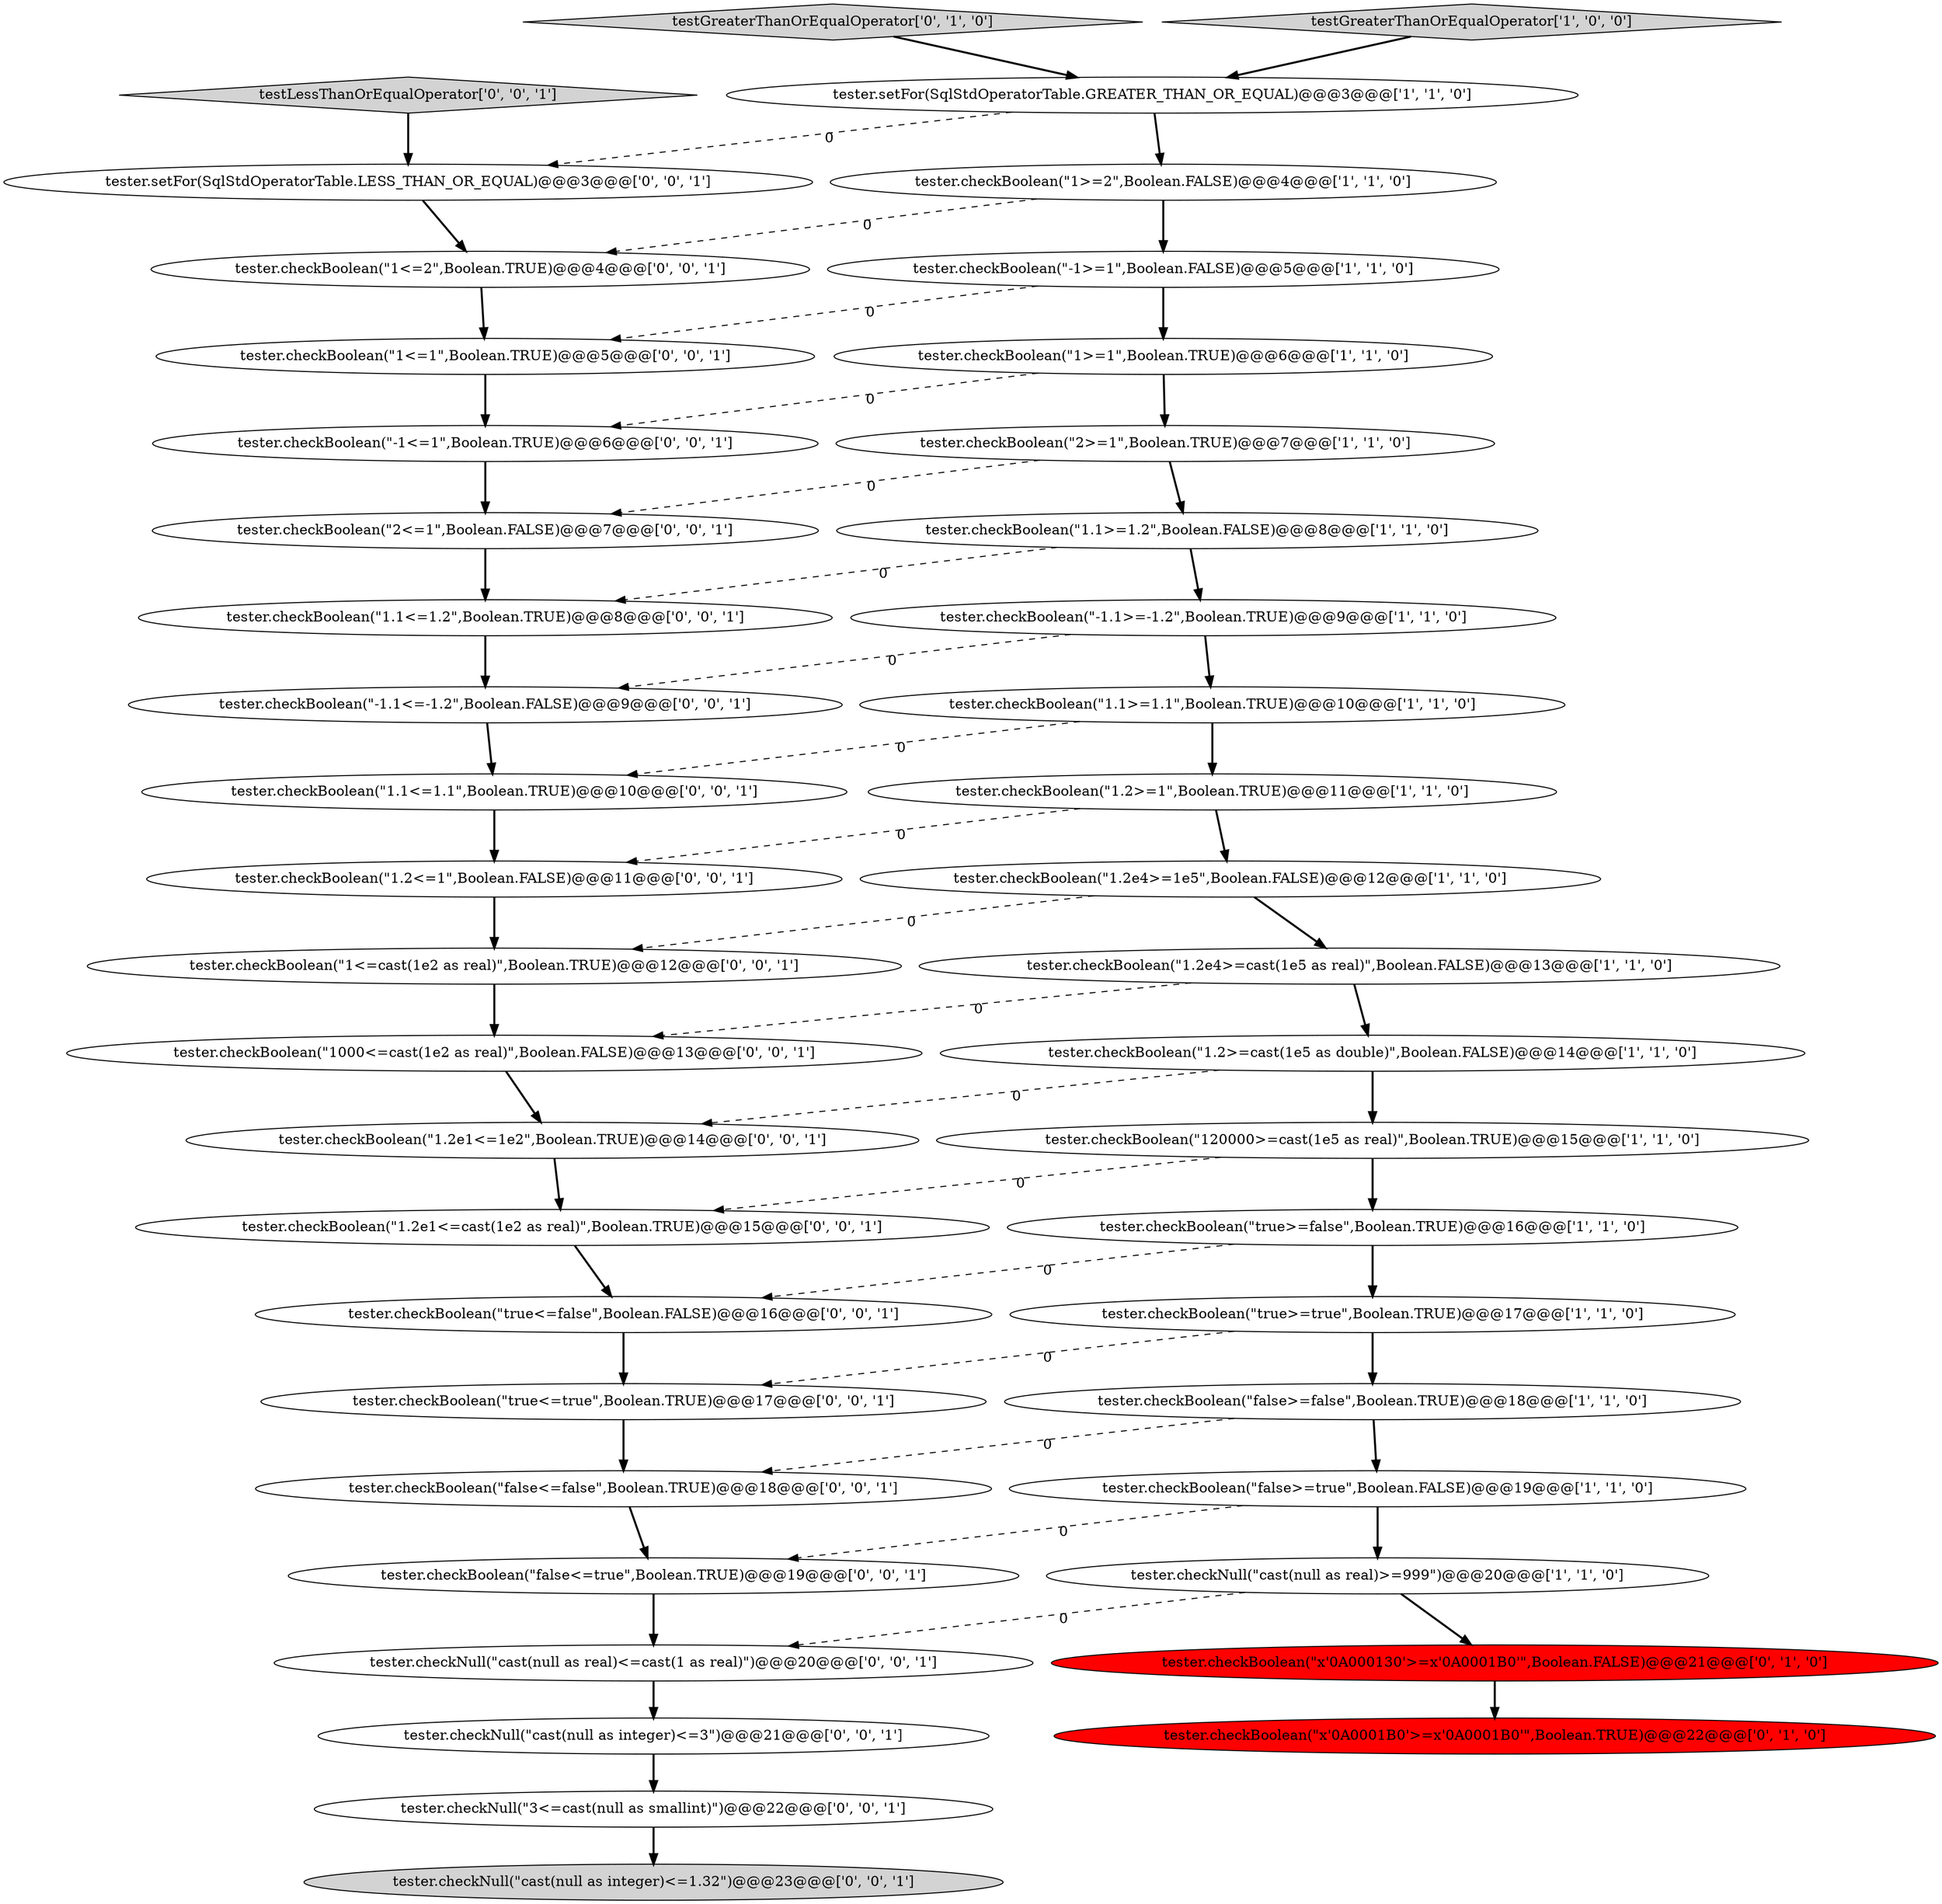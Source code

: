 digraph {
28 [style = filled, label = "tester.checkBoolean(\"false<=false\",Boolean.TRUE)@@@18@@@['0', '0', '1']", fillcolor = white, shape = ellipse image = "AAA0AAABBB3BBB"];
15 [style = filled, label = "tester.checkBoolean(\"1>=2\",Boolean.FALSE)@@@4@@@['1', '1', '0']", fillcolor = white, shape = ellipse image = "AAA0AAABBB1BBB"];
19 [style = filled, label = "tester.checkBoolean(\"x'0A000130'>=x'0A0001B0'\",Boolean.FALSE)@@@21@@@['0', '1', '0']", fillcolor = red, shape = ellipse image = "AAA1AAABBB2BBB"];
38 [style = filled, label = "tester.checkNull(\"3<=cast(null as smallint)\")@@@22@@@['0', '0', '1']", fillcolor = white, shape = ellipse image = "AAA0AAABBB3BBB"];
31 [style = filled, label = "tester.checkBoolean(\"-1<=1\",Boolean.TRUE)@@@6@@@['0', '0', '1']", fillcolor = white, shape = ellipse image = "AAA0AAABBB3BBB"];
12 [style = filled, label = "tester.checkBoolean(\"1.2e4>=1e5\",Boolean.FALSE)@@@12@@@['1', '1', '0']", fillcolor = white, shape = ellipse image = "AAA0AAABBB1BBB"];
4 [style = filled, label = "tester.checkBoolean(\"-1.1>=-1.2\",Boolean.TRUE)@@@9@@@['1', '1', '0']", fillcolor = white, shape = ellipse image = "AAA0AAABBB1BBB"];
23 [style = filled, label = "tester.checkBoolean(\"1000<=cast(1e2 as real)\",Boolean.FALSE)@@@13@@@['0', '0', '1']", fillcolor = white, shape = ellipse image = "AAA0AAABBB3BBB"];
0 [style = filled, label = "tester.checkBoolean(\"1.2>=cast(1e5 as double)\",Boolean.FALSE)@@@14@@@['1', '1', '0']", fillcolor = white, shape = ellipse image = "AAA0AAABBB1BBB"];
26 [style = filled, label = "tester.checkBoolean(\"2<=1\",Boolean.FALSE)@@@7@@@['0', '0', '1']", fillcolor = white, shape = ellipse image = "AAA0AAABBB3BBB"];
30 [style = filled, label = "tester.checkBoolean(\"1<=2\",Boolean.TRUE)@@@4@@@['0', '0', '1']", fillcolor = white, shape = ellipse image = "AAA0AAABBB3BBB"];
32 [style = filled, label = "tester.checkBoolean(\"1.2e1<=1e2\",Boolean.TRUE)@@@14@@@['0', '0', '1']", fillcolor = white, shape = ellipse image = "AAA0AAABBB3BBB"];
39 [style = filled, label = "testLessThanOrEqualOperator['0', '0', '1']", fillcolor = lightgray, shape = diamond image = "AAA0AAABBB3BBB"];
33 [style = filled, label = "tester.checkBoolean(\"1.2e1<=cast(1e2 as real)\",Boolean.TRUE)@@@15@@@['0', '0', '1']", fillcolor = white, shape = ellipse image = "AAA0AAABBB3BBB"];
22 [style = filled, label = "tester.checkNull(\"cast(null as integer)<=3\")@@@21@@@['0', '0', '1']", fillcolor = white, shape = ellipse image = "AAA0AAABBB3BBB"];
25 [style = filled, label = "tester.checkBoolean(\"1.1<=1.2\",Boolean.TRUE)@@@8@@@['0', '0', '1']", fillcolor = white, shape = ellipse image = "AAA0AAABBB3BBB"];
16 [style = filled, label = "tester.checkBoolean(\"1.1>=1.1\",Boolean.TRUE)@@@10@@@['1', '1', '0']", fillcolor = white, shape = ellipse image = "AAA0AAABBB1BBB"];
10 [style = filled, label = "tester.checkBoolean(\"false>=false\",Boolean.TRUE)@@@18@@@['1', '1', '0']", fillcolor = white, shape = ellipse image = "AAA0AAABBB1BBB"];
42 [style = filled, label = "tester.checkBoolean(\"1.1<=1.1\",Boolean.TRUE)@@@10@@@['0', '0', '1']", fillcolor = white, shape = ellipse image = "AAA0AAABBB3BBB"];
36 [style = filled, label = "tester.checkBoolean(\"1<=1\",Boolean.TRUE)@@@5@@@['0', '0', '1']", fillcolor = white, shape = ellipse image = "AAA0AAABBB3BBB"];
13 [style = filled, label = "tester.checkBoolean(\"1>=1\",Boolean.TRUE)@@@6@@@['1', '1', '0']", fillcolor = white, shape = ellipse image = "AAA0AAABBB1BBB"];
6 [style = filled, label = "tester.checkBoolean(\"120000>=cast(1e5 as real)\",Boolean.TRUE)@@@15@@@['1', '1', '0']", fillcolor = white, shape = ellipse image = "AAA0AAABBB1BBB"];
7 [style = filled, label = "tester.checkBoolean(\"true>=true\",Boolean.TRUE)@@@17@@@['1', '1', '0']", fillcolor = white, shape = ellipse image = "AAA0AAABBB1BBB"];
27 [style = filled, label = "tester.checkBoolean(\"1.2<=1\",Boolean.FALSE)@@@11@@@['0', '0', '1']", fillcolor = white, shape = ellipse image = "AAA0AAABBB3BBB"];
35 [style = filled, label = "tester.setFor(SqlStdOperatorTable.LESS_THAN_OR_EQUAL)@@@3@@@['0', '0', '1']", fillcolor = white, shape = ellipse image = "AAA0AAABBB3BBB"];
24 [style = filled, label = "tester.checkNull(\"cast(null as real)<=cast(1 as real)\")@@@20@@@['0', '0', '1']", fillcolor = white, shape = ellipse image = "AAA0AAABBB3BBB"];
5 [style = filled, label = "tester.checkNull(\"cast(null as real)>=999\")@@@20@@@['1', '1', '0']", fillcolor = white, shape = ellipse image = "AAA0AAABBB1BBB"];
43 [style = filled, label = "tester.checkBoolean(\"1<=cast(1e2 as real)\",Boolean.TRUE)@@@12@@@['0', '0', '1']", fillcolor = white, shape = ellipse image = "AAA0AAABBB3BBB"];
17 [style = filled, label = "tester.checkBoolean(\"false>=true\",Boolean.FALSE)@@@19@@@['1', '1', '0']", fillcolor = white, shape = ellipse image = "AAA0AAABBB1BBB"];
41 [style = filled, label = "tester.checkNull(\"cast(null as integer)<=1.32\")@@@23@@@['0', '0', '1']", fillcolor = lightgray, shape = ellipse image = "AAA0AAABBB3BBB"];
3 [style = filled, label = "tester.setFor(SqlStdOperatorTable.GREATER_THAN_OR_EQUAL)@@@3@@@['1', '1', '0']", fillcolor = white, shape = ellipse image = "AAA0AAABBB1BBB"];
1 [style = filled, label = "tester.checkBoolean(\"1.1>=1.2\",Boolean.FALSE)@@@8@@@['1', '1', '0']", fillcolor = white, shape = ellipse image = "AAA0AAABBB1BBB"];
8 [style = filled, label = "tester.checkBoolean(\"-1>=1\",Boolean.FALSE)@@@5@@@['1', '1', '0']", fillcolor = white, shape = ellipse image = "AAA0AAABBB1BBB"];
9 [style = filled, label = "tester.checkBoolean(\"1.2e4>=cast(1e5 as real)\",Boolean.FALSE)@@@13@@@['1', '1', '0']", fillcolor = white, shape = ellipse image = "AAA0AAABBB1BBB"];
37 [style = filled, label = "tester.checkBoolean(\"-1.1<=-1.2\",Boolean.FALSE)@@@9@@@['0', '0', '1']", fillcolor = white, shape = ellipse image = "AAA0AAABBB3BBB"];
18 [style = filled, label = "tester.checkBoolean(\"1.2>=1\",Boolean.TRUE)@@@11@@@['1', '1', '0']", fillcolor = white, shape = ellipse image = "AAA0AAABBB1BBB"];
20 [style = filled, label = "testGreaterThanOrEqualOperator['0', '1', '0']", fillcolor = lightgray, shape = diamond image = "AAA0AAABBB2BBB"];
2 [style = filled, label = "tester.checkBoolean(\"true>=false\",Boolean.TRUE)@@@16@@@['1', '1', '0']", fillcolor = white, shape = ellipse image = "AAA0AAABBB1BBB"];
11 [style = filled, label = "tester.checkBoolean(\"2>=1\",Boolean.TRUE)@@@7@@@['1', '1', '0']", fillcolor = white, shape = ellipse image = "AAA0AAABBB1BBB"];
14 [style = filled, label = "testGreaterThanOrEqualOperator['1', '0', '0']", fillcolor = lightgray, shape = diamond image = "AAA0AAABBB1BBB"];
40 [style = filled, label = "tester.checkBoolean(\"false<=true\",Boolean.TRUE)@@@19@@@['0', '0', '1']", fillcolor = white, shape = ellipse image = "AAA0AAABBB3BBB"];
34 [style = filled, label = "tester.checkBoolean(\"true<=true\",Boolean.TRUE)@@@17@@@['0', '0', '1']", fillcolor = white, shape = ellipse image = "AAA0AAABBB3BBB"];
21 [style = filled, label = "tester.checkBoolean(\"x'0A0001B0'>=x'0A0001B0'\",Boolean.TRUE)@@@22@@@['0', '1', '0']", fillcolor = red, shape = ellipse image = "AAA1AAABBB2BBB"];
29 [style = filled, label = "tester.checkBoolean(\"true<=false\",Boolean.FALSE)@@@16@@@['0', '0', '1']", fillcolor = white, shape = ellipse image = "AAA0AAABBB3BBB"];
14->3 [style = bold, label=""];
1->4 [style = bold, label=""];
17->5 [style = bold, label=""];
16->18 [style = bold, label=""];
28->40 [style = bold, label=""];
27->43 [style = bold, label=""];
9->0 [style = bold, label=""];
3->35 [style = dashed, label="0"];
11->1 [style = bold, label=""];
0->6 [style = bold, label=""];
7->10 [style = bold, label=""];
18->27 [style = dashed, label="0"];
26->25 [style = bold, label=""];
36->31 [style = bold, label=""];
11->26 [style = dashed, label="0"];
16->42 [style = dashed, label="0"];
0->32 [style = dashed, label="0"];
5->24 [style = dashed, label="0"];
18->12 [style = bold, label=""];
23->32 [style = bold, label=""];
15->30 [style = dashed, label="0"];
10->28 [style = dashed, label="0"];
30->36 [style = bold, label=""];
10->17 [style = bold, label=""];
3->15 [style = bold, label=""];
20->3 [style = bold, label=""];
38->41 [style = bold, label=""];
29->34 [style = bold, label=""];
8->36 [style = dashed, label="0"];
12->9 [style = bold, label=""];
24->22 [style = bold, label=""];
13->11 [style = bold, label=""];
43->23 [style = bold, label=""];
9->23 [style = dashed, label="0"];
32->33 [style = bold, label=""];
6->33 [style = dashed, label="0"];
6->2 [style = bold, label=""];
33->29 [style = bold, label=""];
12->43 [style = dashed, label="0"];
5->19 [style = bold, label=""];
34->28 [style = bold, label=""];
22->38 [style = bold, label=""];
31->26 [style = bold, label=""];
13->31 [style = dashed, label="0"];
25->37 [style = bold, label=""];
17->40 [style = dashed, label="0"];
39->35 [style = bold, label=""];
2->29 [style = dashed, label="0"];
7->34 [style = dashed, label="0"];
42->27 [style = bold, label=""];
40->24 [style = bold, label=""];
2->7 [style = bold, label=""];
4->37 [style = dashed, label="0"];
1->25 [style = dashed, label="0"];
35->30 [style = bold, label=""];
15->8 [style = bold, label=""];
37->42 [style = bold, label=""];
4->16 [style = bold, label=""];
8->13 [style = bold, label=""];
19->21 [style = bold, label=""];
}
